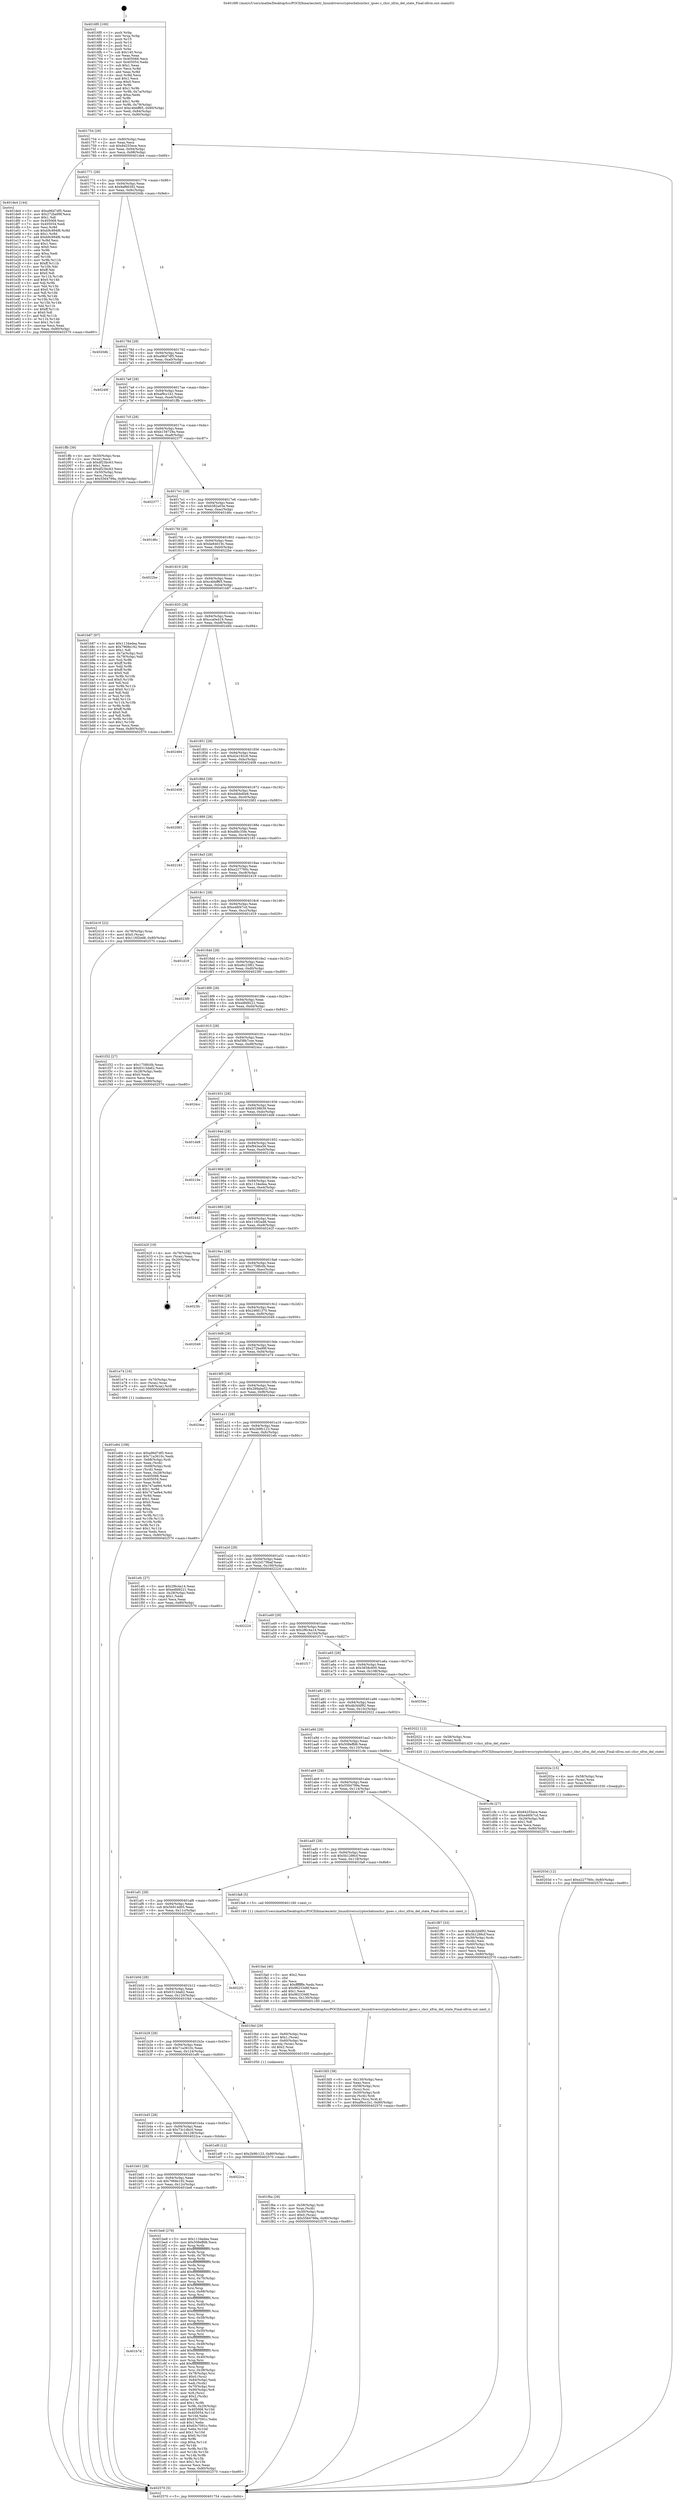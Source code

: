 digraph "0x4016f0" {
  label = "0x4016f0 (/mnt/c/Users/mathe/Desktop/tcc/POCII/binaries/extr_linuxdriverscryptochelsiochcr_ipsec.c_chcr_xfrm_del_state_Final-ollvm.out::main(0))"
  labelloc = "t"
  node[shape=record]

  Entry [label="",width=0.3,height=0.3,shape=circle,fillcolor=black,style=filled]
  "0x401754" [label="{
     0x401754 [29]\l
     | [instrs]\l
     &nbsp;&nbsp;0x401754 \<+3\>: mov -0x80(%rbp),%eax\l
     &nbsp;&nbsp;0x401757 \<+2\>: mov %eax,%ecx\l
     &nbsp;&nbsp;0x401759 \<+6\>: sub $0x84255ece,%ecx\l
     &nbsp;&nbsp;0x40175f \<+6\>: mov %eax,-0x94(%rbp)\l
     &nbsp;&nbsp;0x401765 \<+6\>: mov %ecx,-0x98(%rbp)\l
     &nbsp;&nbsp;0x40176b \<+6\>: je 0000000000401de4 \<main+0x6f4\>\l
  }"]
  "0x401de4" [label="{
     0x401de4 [144]\l
     | [instrs]\l
     &nbsp;&nbsp;0x401de4 \<+5\>: mov $0xa96d7df5,%eax\l
     &nbsp;&nbsp;0x401de9 \<+5\>: mov $0x272ba99f,%ecx\l
     &nbsp;&nbsp;0x401dee \<+2\>: mov $0x1,%dl\l
     &nbsp;&nbsp;0x401df0 \<+7\>: mov 0x405068,%esi\l
     &nbsp;&nbsp;0x401df7 \<+7\>: mov 0x405054,%edi\l
     &nbsp;&nbsp;0x401dfe \<+3\>: mov %esi,%r8d\l
     &nbsp;&nbsp;0x401e01 \<+7\>: sub $0xb9c994f6,%r8d\l
     &nbsp;&nbsp;0x401e08 \<+4\>: sub $0x1,%r8d\l
     &nbsp;&nbsp;0x401e0c \<+7\>: add $0xb9c994f6,%r8d\l
     &nbsp;&nbsp;0x401e13 \<+4\>: imul %r8d,%esi\l
     &nbsp;&nbsp;0x401e17 \<+3\>: and $0x1,%esi\l
     &nbsp;&nbsp;0x401e1a \<+3\>: cmp $0x0,%esi\l
     &nbsp;&nbsp;0x401e1d \<+4\>: sete %r9b\l
     &nbsp;&nbsp;0x401e21 \<+3\>: cmp $0xa,%edi\l
     &nbsp;&nbsp;0x401e24 \<+4\>: setl %r10b\l
     &nbsp;&nbsp;0x401e28 \<+3\>: mov %r9b,%r11b\l
     &nbsp;&nbsp;0x401e2b \<+4\>: xor $0xff,%r11b\l
     &nbsp;&nbsp;0x401e2f \<+3\>: mov %r10b,%bl\l
     &nbsp;&nbsp;0x401e32 \<+3\>: xor $0xff,%bl\l
     &nbsp;&nbsp;0x401e35 \<+3\>: xor $0x0,%dl\l
     &nbsp;&nbsp;0x401e38 \<+3\>: mov %r11b,%r14b\l
     &nbsp;&nbsp;0x401e3b \<+4\>: and $0x0,%r14b\l
     &nbsp;&nbsp;0x401e3f \<+3\>: and %dl,%r9b\l
     &nbsp;&nbsp;0x401e42 \<+3\>: mov %bl,%r15b\l
     &nbsp;&nbsp;0x401e45 \<+4\>: and $0x0,%r15b\l
     &nbsp;&nbsp;0x401e49 \<+3\>: and %dl,%r10b\l
     &nbsp;&nbsp;0x401e4c \<+3\>: or %r9b,%r14b\l
     &nbsp;&nbsp;0x401e4f \<+3\>: or %r10b,%r15b\l
     &nbsp;&nbsp;0x401e52 \<+3\>: xor %r15b,%r14b\l
     &nbsp;&nbsp;0x401e55 \<+3\>: or %bl,%r11b\l
     &nbsp;&nbsp;0x401e58 \<+4\>: xor $0xff,%r11b\l
     &nbsp;&nbsp;0x401e5c \<+3\>: or $0x0,%dl\l
     &nbsp;&nbsp;0x401e5f \<+3\>: and %dl,%r11b\l
     &nbsp;&nbsp;0x401e62 \<+3\>: or %r11b,%r14b\l
     &nbsp;&nbsp;0x401e65 \<+4\>: test $0x1,%r14b\l
     &nbsp;&nbsp;0x401e69 \<+3\>: cmovne %ecx,%eax\l
     &nbsp;&nbsp;0x401e6c \<+3\>: mov %eax,-0x80(%rbp)\l
     &nbsp;&nbsp;0x401e6f \<+5\>: jmp 0000000000402570 \<main+0xe80\>\l
  }"]
  "0x401771" [label="{
     0x401771 [28]\l
     | [instrs]\l
     &nbsp;&nbsp;0x401771 \<+5\>: jmp 0000000000401776 \<main+0x86\>\l
     &nbsp;&nbsp;0x401776 \<+6\>: mov -0x94(%rbp),%eax\l
     &nbsp;&nbsp;0x40177c \<+5\>: sub $0x9af66392,%eax\l
     &nbsp;&nbsp;0x401781 \<+6\>: mov %eax,-0x9c(%rbp)\l
     &nbsp;&nbsp;0x401787 \<+6\>: je 00000000004020db \<main+0x9eb\>\l
  }"]
  Exit [label="",width=0.3,height=0.3,shape=circle,fillcolor=black,style=filled,peripheries=2]
  "0x4020db" [label="{
     0x4020db\l
  }", style=dashed]
  "0x40178d" [label="{
     0x40178d [28]\l
     | [instrs]\l
     &nbsp;&nbsp;0x40178d \<+5\>: jmp 0000000000401792 \<main+0xa2\>\l
     &nbsp;&nbsp;0x401792 \<+6\>: mov -0x94(%rbp),%eax\l
     &nbsp;&nbsp;0x401798 \<+5\>: sub $0xa96d7df5,%eax\l
     &nbsp;&nbsp;0x40179d \<+6\>: mov %eax,-0xa0(%rbp)\l
     &nbsp;&nbsp;0x4017a3 \<+6\>: je 000000000040249f \<main+0xdaf\>\l
  }"]
  "0x40203d" [label="{
     0x40203d [12]\l
     | [instrs]\l
     &nbsp;&nbsp;0x40203d \<+7\>: movl $0xe227760c,-0x80(%rbp)\l
     &nbsp;&nbsp;0x402044 \<+5\>: jmp 0000000000402570 \<main+0xe80\>\l
  }"]
  "0x40249f" [label="{
     0x40249f\l
  }", style=dashed]
  "0x4017a9" [label="{
     0x4017a9 [28]\l
     | [instrs]\l
     &nbsp;&nbsp;0x4017a9 \<+5\>: jmp 00000000004017ae \<main+0xbe\>\l
     &nbsp;&nbsp;0x4017ae \<+6\>: mov -0x94(%rbp),%eax\l
     &nbsp;&nbsp;0x4017b4 \<+5\>: sub $0xaf9cc1b1,%eax\l
     &nbsp;&nbsp;0x4017b9 \<+6\>: mov %eax,-0xa4(%rbp)\l
     &nbsp;&nbsp;0x4017bf \<+6\>: je 0000000000401ffb \<main+0x90b\>\l
  }"]
  "0x40202e" [label="{
     0x40202e [15]\l
     | [instrs]\l
     &nbsp;&nbsp;0x40202e \<+4\>: mov -0x58(%rbp),%rax\l
     &nbsp;&nbsp;0x402032 \<+3\>: mov (%rax),%rax\l
     &nbsp;&nbsp;0x402035 \<+3\>: mov %rax,%rdi\l
     &nbsp;&nbsp;0x402038 \<+5\>: call 0000000000401030 \<free@plt\>\l
     | [calls]\l
     &nbsp;&nbsp;0x401030 \{1\} (unknown)\l
  }"]
  "0x401ffb" [label="{
     0x401ffb [39]\l
     | [instrs]\l
     &nbsp;&nbsp;0x401ffb \<+4\>: mov -0x50(%rbp),%rax\l
     &nbsp;&nbsp;0x401fff \<+2\>: mov (%rax),%ecx\l
     &nbsp;&nbsp;0x402001 \<+6\>: sub $0xdf23bc63,%ecx\l
     &nbsp;&nbsp;0x402007 \<+3\>: add $0x1,%ecx\l
     &nbsp;&nbsp;0x40200a \<+6\>: add $0xdf23bc63,%ecx\l
     &nbsp;&nbsp;0x402010 \<+4\>: mov -0x50(%rbp),%rax\l
     &nbsp;&nbsp;0x402014 \<+2\>: mov %ecx,(%rax)\l
     &nbsp;&nbsp;0x402016 \<+7\>: movl $0x5564799a,-0x80(%rbp)\l
     &nbsp;&nbsp;0x40201d \<+5\>: jmp 0000000000402570 \<main+0xe80\>\l
  }"]
  "0x4017c5" [label="{
     0x4017c5 [28]\l
     | [instrs]\l
     &nbsp;&nbsp;0x4017c5 \<+5\>: jmp 00000000004017ca \<main+0xda\>\l
     &nbsp;&nbsp;0x4017ca \<+6\>: mov -0x94(%rbp),%eax\l
     &nbsp;&nbsp;0x4017d0 \<+5\>: sub $0xb158729a,%eax\l
     &nbsp;&nbsp;0x4017d5 \<+6\>: mov %eax,-0xa8(%rbp)\l
     &nbsp;&nbsp;0x4017db \<+6\>: je 0000000000402377 \<main+0xc87\>\l
  }"]
  "0x401fd5" [label="{
     0x401fd5 [38]\l
     | [instrs]\l
     &nbsp;&nbsp;0x401fd5 \<+6\>: mov -0x130(%rbp),%ecx\l
     &nbsp;&nbsp;0x401fdb \<+3\>: imul %eax,%ecx\l
     &nbsp;&nbsp;0x401fde \<+4\>: mov -0x58(%rbp),%rsi\l
     &nbsp;&nbsp;0x401fe2 \<+3\>: mov (%rsi),%rsi\l
     &nbsp;&nbsp;0x401fe5 \<+4\>: mov -0x50(%rbp),%rdi\l
     &nbsp;&nbsp;0x401fe9 \<+3\>: movslq (%rdi),%rdi\l
     &nbsp;&nbsp;0x401fec \<+3\>: mov %ecx,(%rsi,%rdi,4)\l
     &nbsp;&nbsp;0x401fef \<+7\>: movl $0xaf9cc1b1,-0x80(%rbp)\l
     &nbsp;&nbsp;0x401ff6 \<+5\>: jmp 0000000000402570 \<main+0xe80\>\l
  }"]
  "0x402377" [label="{
     0x402377\l
  }", style=dashed]
  "0x4017e1" [label="{
     0x4017e1 [28]\l
     | [instrs]\l
     &nbsp;&nbsp;0x4017e1 \<+5\>: jmp 00000000004017e6 \<main+0xf6\>\l
     &nbsp;&nbsp;0x4017e6 \<+6\>: mov -0x94(%rbp),%eax\l
     &nbsp;&nbsp;0x4017ec \<+5\>: sub $0xb382a03e,%eax\l
     &nbsp;&nbsp;0x4017f1 \<+6\>: mov %eax,-0xac(%rbp)\l
     &nbsp;&nbsp;0x4017f7 \<+6\>: je 0000000000401d6c \<main+0x67c\>\l
  }"]
  "0x401fad" [label="{
     0x401fad [40]\l
     | [instrs]\l
     &nbsp;&nbsp;0x401fad \<+5\>: mov $0x2,%ecx\l
     &nbsp;&nbsp;0x401fb2 \<+1\>: cltd\l
     &nbsp;&nbsp;0x401fb3 \<+2\>: idiv %ecx\l
     &nbsp;&nbsp;0x401fb5 \<+6\>: imul $0xfffffffe,%edx,%ecx\l
     &nbsp;&nbsp;0x401fbb \<+6\>: sub $0x9623348f,%ecx\l
     &nbsp;&nbsp;0x401fc1 \<+3\>: add $0x1,%ecx\l
     &nbsp;&nbsp;0x401fc4 \<+6\>: add $0x9623348f,%ecx\l
     &nbsp;&nbsp;0x401fca \<+6\>: mov %ecx,-0x130(%rbp)\l
     &nbsp;&nbsp;0x401fd0 \<+5\>: call 0000000000401160 \<next_i\>\l
     | [calls]\l
     &nbsp;&nbsp;0x401160 \{1\} (/mnt/c/Users/mathe/Desktop/tcc/POCII/binaries/extr_linuxdriverscryptochelsiochcr_ipsec.c_chcr_xfrm_del_state_Final-ollvm.out::next_i)\l
  }"]
  "0x401d6c" [label="{
     0x401d6c\l
  }", style=dashed]
  "0x4017fd" [label="{
     0x4017fd [28]\l
     | [instrs]\l
     &nbsp;&nbsp;0x4017fd \<+5\>: jmp 0000000000401802 \<main+0x112\>\l
     &nbsp;&nbsp;0x401802 \<+6\>: mov -0x94(%rbp),%eax\l
     &nbsp;&nbsp;0x401808 \<+5\>: sub $0xbe64019c,%eax\l
     &nbsp;&nbsp;0x40180d \<+6\>: mov %eax,-0xb0(%rbp)\l
     &nbsp;&nbsp;0x401813 \<+6\>: je 00000000004022be \<main+0xbce\>\l
  }"]
  "0x401f6a" [label="{
     0x401f6a [29]\l
     | [instrs]\l
     &nbsp;&nbsp;0x401f6a \<+4\>: mov -0x58(%rbp),%rdi\l
     &nbsp;&nbsp;0x401f6e \<+3\>: mov %rax,(%rdi)\l
     &nbsp;&nbsp;0x401f71 \<+4\>: mov -0x50(%rbp),%rax\l
     &nbsp;&nbsp;0x401f75 \<+6\>: movl $0x0,(%rax)\l
     &nbsp;&nbsp;0x401f7b \<+7\>: movl $0x5564799a,-0x80(%rbp)\l
     &nbsp;&nbsp;0x401f82 \<+5\>: jmp 0000000000402570 \<main+0xe80\>\l
  }"]
  "0x4022be" [label="{
     0x4022be\l
  }", style=dashed]
  "0x401819" [label="{
     0x401819 [28]\l
     | [instrs]\l
     &nbsp;&nbsp;0x401819 \<+5\>: jmp 000000000040181e \<main+0x12e\>\l
     &nbsp;&nbsp;0x40181e \<+6\>: mov -0x94(%rbp),%eax\l
     &nbsp;&nbsp;0x401824 \<+5\>: sub $0xc4bbff65,%eax\l
     &nbsp;&nbsp;0x401829 \<+6\>: mov %eax,-0xb4(%rbp)\l
     &nbsp;&nbsp;0x40182f \<+6\>: je 0000000000401b87 \<main+0x497\>\l
  }"]
  "0x401e84" [label="{
     0x401e84 [108]\l
     | [instrs]\l
     &nbsp;&nbsp;0x401e84 \<+5\>: mov $0xa96d7df5,%ecx\l
     &nbsp;&nbsp;0x401e89 \<+5\>: mov $0x71a3610c,%edx\l
     &nbsp;&nbsp;0x401e8e \<+4\>: mov -0x68(%rbp),%rdi\l
     &nbsp;&nbsp;0x401e92 \<+2\>: mov %eax,(%rdi)\l
     &nbsp;&nbsp;0x401e94 \<+4\>: mov -0x68(%rbp),%rdi\l
     &nbsp;&nbsp;0x401e98 \<+2\>: mov (%rdi),%eax\l
     &nbsp;&nbsp;0x401e9a \<+3\>: mov %eax,-0x28(%rbp)\l
     &nbsp;&nbsp;0x401e9d \<+7\>: mov 0x405068,%eax\l
     &nbsp;&nbsp;0x401ea4 \<+7\>: mov 0x405054,%esi\l
     &nbsp;&nbsp;0x401eab \<+3\>: mov %eax,%r8d\l
     &nbsp;&nbsp;0x401eae \<+7\>: sub $0x747aefe4,%r8d\l
     &nbsp;&nbsp;0x401eb5 \<+4\>: sub $0x1,%r8d\l
     &nbsp;&nbsp;0x401eb9 \<+7\>: add $0x747aefe4,%r8d\l
     &nbsp;&nbsp;0x401ec0 \<+4\>: imul %r8d,%eax\l
     &nbsp;&nbsp;0x401ec4 \<+3\>: and $0x1,%eax\l
     &nbsp;&nbsp;0x401ec7 \<+3\>: cmp $0x0,%eax\l
     &nbsp;&nbsp;0x401eca \<+4\>: sete %r9b\l
     &nbsp;&nbsp;0x401ece \<+3\>: cmp $0xa,%esi\l
     &nbsp;&nbsp;0x401ed1 \<+4\>: setl %r10b\l
     &nbsp;&nbsp;0x401ed5 \<+3\>: mov %r9b,%r11b\l
     &nbsp;&nbsp;0x401ed8 \<+3\>: and %r10b,%r11b\l
     &nbsp;&nbsp;0x401edb \<+3\>: xor %r10b,%r9b\l
     &nbsp;&nbsp;0x401ede \<+3\>: or %r9b,%r11b\l
     &nbsp;&nbsp;0x401ee1 \<+4\>: test $0x1,%r11b\l
     &nbsp;&nbsp;0x401ee5 \<+3\>: cmovne %edx,%ecx\l
     &nbsp;&nbsp;0x401ee8 \<+3\>: mov %ecx,-0x80(%rbp)\l
     &nbsp;&nbsp;0x401eeb \<+5\>: jmp 0000000000402570 \<main+0xe80\>\l
  }"]
  "0x401b87" [label="{
     0x401b87 [97]\l
     | [instrs]\l
     &nbsp;&nbsp;0x401b87 \<+5\>: mov $0x1134edea,%eax\l
     &nbsp;&nbsp;0x401b8c \<+5\>: mov $0x7968e192,%ecx\l
     &nbsp;&nbsp;0x401b91 \<+2\>: mov $0x1,%dl\l
     &nbsp;&nbsp;0x401b93 \<+4\>: mov -0x7a(%rbp),%sil\l
     &nbsp;&nbsp;0x401b97 \<+4\>: mov -0x79(%rbp),%dil\l
     &nbsp;&nbsp;0x401b9b \<+3\>: mov %sil,%r8b\l
     &nbsp;&nbsp;0x401b9e \<+4\>: xor $0xff,%r8b\l
     &nbsp;&nbsp;0x401ba2 \<+3\>: mov %dil,%r9b\l
     &nbsp;&nbsp;0x401ba5 \<+4\>: xor $0xff,%r9b\l
     &nbsp;&nbsp;0x401ba9 \<+3\>: xor $0x0,%dl\l
     &nbsp;&nbsp;0x401bac \<+3\>: mov %r8b,%r10b\l
     &nbsp;&nbsp;0x401baf \<+4\>: and $0x0,%r10b\l
     &nbsp;&nbsp;0x401bb3 \<+3\>: and %dl,%sil\l
     &nbsp;&nbsp;0x401bb6 \<+3\>: mov %r9b,%r11b\l
     &nbsp;&nbsp;0x401bb9 \<+4\>: and $0x0,%r11b\l
     &nbsp;&nbsp;0x401bbd \<+3\>: and %dl,%dil\l
     &nbsp;&nbsp;0x401bc0 \<+3\>: or %sil,%r10b\l
     &nbsp;&nbsp;0x401bc3 \<+3\>: or %dil,%r11b\l
     &nbsp;&nbsp;0x401bc6 \<+3\>: xor %r11b,%r10b\l
     &nbsp;&nbsp;0x401bc9 \<+3\>: or %r9b,%r8b\l
     &nbsp;&nbsp;0x401bcc \<+4\>: xor $0xff,%r8b\l
     &nbsp;&nbsp;0x401bd0 \<+3\>: or $0x0,%dl\l
     &nbsp;&nbsp;0x401bd3 \<+3\>: and %dl,%r8b\l
     &nbsp;&nbsp;0x401bd6 \<+3\>: or %r8b,%r10b\l
     &nbsp;&nbsp;0x401bd9 \<+4\>: test $0x1,%r10b\l
     &nbsp;&nbsp;0x401bdd \<+3\>: cmovne %ecx,%eax\l
     &nbsp;&nbsp;0x401be0 \<+3\>: mov %eax,-0x80(%rbp)\l
     &nbsp;&nbsp;0x401be3 \<+5\>: jmp 0000000000402570 \<main+0xe80\>\l
  }"]
  "0x401835" [label="{
     0x401835 [28]\l
     | [instrs]\l
     &nbsp;&nbsp;0x401835 \<+5\>: jmp 000000000040183a \<main+0x14a\>\l
     &nbsp;&nbsp;0x40183a \<+6\>: mov -0x94(%rbp),%eax\l
     &nbsp;&nbsp;0x401840 \<+5\>: sub $0xcca0e419,%eax\l
     &nbsp;&nbsp;0x401845 \<+6\>: mov %eax,-0xb8(%rbp)\l
     &nbsp;&nbsp;0x40184b \<+6\>: je 0000000000402484 \<main+0xd94\>\l
  }"]
  "0x402570" [label="{
     0x402570 [5]\l
     | [instrs]\l
     &nbsp;&nbsp;0x402570 \<+5\>: jmp 0000000000401754 \<main+0x64\>\l
  }"]
  "0x4016f0" [label="{
     0x4016f0 [100]\l
     | [instrs]\l
     &nbsp;&nbsp;0x4016f0 \<+1\>: push %rbp\l
     &nbsp;&nbsp;0x4016f1 \<+3\>: mov %rsp,%rbp\l
     &nbsp;&nbsp;0x4016f4 \<+2\>: push %r15\l
     &nbsp;&nbsp;0x4016f6 \<+2\>: push %r14\l
     &nbsp;&nbsp;0x4016f8 \<+2\>: push %r12\l
     &nbsp;&nbsp;0x4016fa \<+1\>: push %rbx\l
     &nbsp;&nbsp;0x4016fb \<+7\>: sub $0x140,%rsp\l
     &nbsp;&nbsp;0x401702 \<+2\>: xor %eax,%eax\l
     &nbsp;&nbsp;0x401704 \<+7\>: mov 0x405068,%ecx\l
     &nbsp;&nbsp;0x40170b \<+7\>: mov 0x405054,%edx\l
     &nbsp;&nbsp;0x401712 \<+3\>: sub $0x1,%eax\l
     &nbsp;&nbsp;0x401715 \<+3\>: mov %ecx,%r8d\l
     &nbsp;&nbsp;0x401718 \<+3\>: add %eax,%r8d\l
     &nbsp;&nbsp;0x40171b \<+4\>: imul %r8d,%ecx\l
     &nbsp;&nbsp;0x40171f \<+3\>: and $0x1,%ecx\l
     &nbsp;&nbsp;0x401722 \<+3\>: cmp $0x0,%ecx\l
     &nbsp;&nbsp;0x401725 \<+4\>: sete %r9b\l
     &nbsp;&nbsp;0x401729 \<+4\>: and $0x1,%r9b\l
     &nbsp;&nbsp;0x40172d \<+4\>: mov %r9b,-0x7a(%rbp)\l
     &nbsp;&nbsp;0x401731 \<+3\>: cmp $0xa,%edx\l
     &nbsp;&nbsp;0x401734 \<+4\>: setl %r9b\l
     &nbsp;&nbsp;0x401738 \<+4\>: and $0x1,%r9b\l
     &nbsp;&nbsp;0x40173c \<+4\>: mov %r9b,-0x79(%rbp)\l
     &nbsp;&nbsp;0x401740 \<+7\>: movl $0xc4bbff65,-0x80(%rbp)\l
     &nbsp;&nbsp;0x401747 \<+6\>: mov %edi,-0x84(%rbp)\l
     &nbsp;&nbsp;0x40174d \<+7\>: mov %rsi,-0x90(%rbp)\l
  }"]
  "0x401b7d" [label="{
     0x401b7d\l
  }", style=dashed]
  "0x402484" [label="{
     0x402484\l
  }", style=dashed]
  "0x401851" [label="{
     0x401851 [28]\l
     | [instrs]\l
     &nbsp;&nbsp;0x401851 \<+5\>: jmp 0000000000401856 \<main+0x166\>\l
     &nbsp;&nbsp;0x401856 \<+6\>: mov -0x94(%rbp),%eax\l
     &nbsp;&nbsp;0x40185c \<+5\>: sub $0xd2e192c6,%eax\l
     &nbsp;&nbsp;0x401861 \<+6\>: mov %eax,-0xbc(%rbp)\l
     &nbsp;&nbsp;0x401867 \<+6\>: je 0000000000402408 \<main+0xd18\>\l
  }"]
  "0x401be8" [label="{
     0x401be8 [278]\l
     | [instrs]\l
     &nbsp;&nbsp;0x401be8 \<+5\>: mov $0x1134edea,%eax\l
     &nbsp;&nbsp;0x401bed \<+5\>: mov $0x508effd6,%ecx\l
     &nbsp;&nbsp;0x401bf2 \<+3\>: mov %rsp,%rdx\l
     &nbsp;&nbsp;0x401bf5 \<+4\>: add $0xfffffffffffffff0,%rdx\l
     &nbsp;&nbsp;0x401bf9 \<+3\>: mov %rdx,%rsp\l
     &nbsp;&nbsp;0x401bfc \<+4\>: mov %rdx,-0x78(%rbp)\l
     &nbsp;&nbsp;0x401c00 \<+3\>: mov %rsp,%rdx\l
     &nbsp;&nbsp;0x401c03 \<+4\>: add $0xfffffffffffffff0,%rdx\l
     &nbsp;&nbsp;0x401c07 \<+3\>: mov %rdx,%rsp\l
     &nbsp;&nbsp;0x401c0a \<+3\>: mov %rsp,%rsi\l
     &nbsp;&nbsp;0x401c0d \<+4\>: add $0xfffffffffffffff0,%rsi\l
     &nbsp;&nbsp;0x401c11 \<+3\>: mov %rsi,%rsp\l
     &nbsp;&nbsp;0x401c14 \<+4\>: mov %rsi,-0x70(%rbp)\l
     &nbsp;&nbsp;0x401c18 \<+3\>: mov %rsp,%rsi\l
     &nbsp;&nbsp;0x401c1b \<+4\>: add $0xfffffffffffffff0,%rsi\l
     &nbsp;&nbsp;0x401c1f \<+3\>: mov %rsi,%rsp\l
     &nbsp;&nbsp;0x401c22 \<+4\>: mov %rsi,-0x68(%rbp)\l
     &nbsp;&nbsp;0x401c26 \<+3\>: mov %rsp,%rsi\l
     &nbsp;&nbsp;0x401c29 \<+4\>: add $0xfffffffffffffff0,%rsi\l
     &nbsp;&nbsp;0x401c2d \<+3\>: mov %rsi,%rsp\l
     &nbsp;&nbsp;0x401c30 \<+4\>: mov %rsi,-0x60(%rbp)\l
     &nbsp;&nbsp;0x401c34 \<+3\>: mov %rsp,%rsi\l
     &nbsp;&nbsp;0x401c37 \<+4\>: add $0xfffffffffffffff0,%rsi\l
     &nbsp;&nbsp;0x401c3b \<+3\>: mov %rsi,%rsp\l
     &nbsp;&nbsp;0x401c3e \<+4\>: mov %rsi,-0x58(%rbp)\l
     &nbsp;&nbsp;0x401c42 \<+3\>: mov %rsp,%rsi\l
     &nbsp;&nbsp;0x401c45 \<+4\>: add $0xfffffffffffffff0,%rsi\l
     &nbsp;&nbsp;0x401c49 \<+3\>: mov %rsi,%rsp\l
     &nbsp;&nbsp;0x401c4c \<+4\>: mov %rsi,-0x50(%rbp)\l
     &nbsp;&nbsp;0x401c50 \<+3\>: mov %rsp,%rsi\l
     &nbsp;&nbsp;0x401c53 \<+4\>: add $0xfffffffffffffff0,%rsi\l
     &nbsp;&nbsp;0x401c57 \<+3\>: mov %rsi,%rsp\l
     &nbsp;&nbsp;0x401c5a \<+4\>: mov %rsi,-0x48(%rbp)\l
     &nbsp;&nbsp;0x401c5e \<+3\>: mov %rsp,%rsi\l
     &nbsp;&nbsp;0x401c61 \<+4\>: add $0xfffffffffffffff0,%rsi\l
     &nbsp;&nbsp;0x401c65 \<+3\>: mov %rsi,%rsp\l
     &nbsp;&nbsp;0x401c68 \<+4\>: mov %rsi,-0x40(%rbp)\l
     &nbsp;&nbsp;0x401c6c \<+3\>: mov %rsp,%rsi\l
     &nbsp;&nbsp;0x401c6f \<+4\>: add $0xfffffffffffffff0,%rsi\l
     &nbsp;&nbsp;0x401c73 \<+3\>: mov %rsi,%rsp\l
     &nbsp;&nbsp;0x401c76 \<+4\>: mov %rsi,-0x38(%rbp)\l
     &nbsp;&nbsp;0x401c7a \<+4\>: mov -0x78(%rbp),%rsi\l
     &nbsp;&nbsp;0x401c7e \<+6\>: movl $0x0,(%rsi)\l
     &nbsp;&nbsp;0x401c84 \<+6\>: mov -0x84(%rbp),%edi\l
     &nbsp;&nbsp;0x401c8a \<+2\>: mov %edi,(%rdx)\l
     &nbsp;&nbsp;0x401c8c \<+4\>: mov -0x70(%rbp),%rsi\l
     &nbsp;&nbsp;0x401c90 \<+7\>: mov -0x90(%rbp),%r8\l
     &nbsp;&nbsp;0x401c97 \<+3\>: mov %r8,(%rsi)\l
     &nbsp;&nbsp;0x401c9a \<+3\>: cmpl $0x2,(%rdx)\l
     &nbsp;&nbsp;0x401c9d \<+4\>: setne %r9b\l
     &nbsp;&nbsp;0x401ca1 \<+4\>: and $0x1,%r9b\l
     &nbsp;&nbsp;0x401ca5 \<+4\>: mov %r9b,-0x29(%rbp)\l
     &nbsp;&nbsp;0x401ca9 \<+8\>: mov 0x405068,%r10d\l
     &nbsp;&nbsp;0x401cb1 \<+8\>: mov 0x405054,%r11d\l
     &nbsp;&nbsp;0x401cb9 \<+3\>: mov %r10d,%ebx\l
     &nbsp;&nbsp;0x401cbc \<+6\>: add $0x63c7091c,%ebx\l
     &nbsp;&nbsp;0x401cc2 \<+3\>: sub $0x1,%ebx\l
     &nbsp;&nbsp;0x401cc5 \<+6\>: sub $0x63c7091c,%ebx\l
     &nbsp;&nbsp;0x401ccb \<+4\>: imul %ebx,%r10d\l
     &nbsp;&nbsp;0x401ccf \<+4\>: and $0x1,%r10d\l
     &nbsp;&nbsp;0x401cd3 \<+4\>: cmp $0x0,%r10d\l
     &nbsp;&nbsp;0x401cd7 \<+4\>: sete %r9b\l
     &nbsp;&nbsp;0x401cdb \<+4\>: cmp $0xa,%r11d\l
     &nbsp;&nbsp;0x401cdf \<+4\>: setl %r14b\l
     &nbsp;&nbsp;0x401ce3 \<+3\>: mov %r9b,%r15b\l
     &nbsp;&nbsp;0x401ce6 \<+3\>: and %r14b,%r15b\l
     &nbsp;&nbsp;0x401ce9 \<+3\>: xor %r14b,%r9b\l
     &nbsp;&nbsp;0x401cec \<+3\>: or %r9b,%r15b\l
     &nbsp;&nbsp;0x401cef \<+4\>: test $0x1,%r15b\l
     &nbsp;&nbsp;0x401cf3 \<+3\>: cmovne %ecx,%eax\l
     &nbsp;&nbsp;0x401cf6 \<+3\>: mov %eax,-0x80(%rbp)\l
     &nbsp;&nbsp;0x401cf9 \<+5\>: jmp 0000000000402570 \<main+0xe80\>\l
  }"]
  "0x402408" [label="{
     0x402408\l
  }", style=dashed]
  "0x40186d" [label="{
     0x40186d [28]\l
     | [instrs]\l
     &nbsp;&nbsp;0x40186d \<+5\>: jmp 0000000000401872 \<main+0x182\>\l
     &nbsp;&nbsp;0x401872 \<+6\>: mov -0x94(%rbp),%eax\l
     &nbsp;&nbsp;0x401878 \<+5\>: sub $0xd4bbd0e6,%eax\l
     &nbsp;&nbsp;0x40187d \<+6\>: mov %eax,-0xc0(%rbp)\l
     &nbsp;&nbsp;0x401883 \<+6\>: je 0000000000402083 \<main+0x993\>\l
  }"]
  "0x401b61" [label="{
     0x401b61 [28]\l
     | [instrs]\l
     &nbsp;&nbsp;0x401b61 \<+5\>: jmp 0000000000401b66 \<main+0x476\>\l
     &nbsp;&nbsp;0x401b66 \<+6\>: mov -0x94(%rbp),%eax\l
     &nbsp;&nbsp;0x401b6c \<+5\>: sub $0x7968e192,%eax\l
     &nbsp;&nbsp;0x401b71 \<+6\>: mov %eax,-0x12c(%rbp)\l
     &nbsp;&nbsp;0x401b77 \<+6\>: je 0000000000401be8 \<main+0x4f8\>\l
  }"]
  "0x402083" [label="{
     0x402083\l
  }", style=dashed]
  "0x401889" [label="{
     0x401889 [28]\l
     | [instrs]\l
     &nbsp;&nbsp;0x401889 \<+5\>: jmp 000000000040188e \<main+0x19e\>\l
     &nbsp;&nbsp;0x40188e \<+6\>: mov -0x94(%rbp),%eax\l
     &nbsp;&nbsp;0x401894 \<+5\>: sub $0xdfdc35fe,%eax\l
     &nbsp;&nbsp;0x401899 \<+6\>: mov %eax,-0xc4(%rbp)\l
     &nbsp;&nbsp;0x40189f \<+6\>: je 0000000000402183 \<main+0xa93\>\l
  }"]
  "0x4022ca" [label="{
     0x4022ca\l
  }", style=dashed]
  "0x402183" [label="{
     0x402183\l
  }", style=dashed]
  "0x4018a5" [label="{
     0x4018a5 [28]\l
     | [instrs]\l
     &nbsp;&nbsp;0x4018a5 \<+5\>: jmp 00000000004018aa \<main+0x1ba\>\l
     &nbsp;&nbsp;0x4018aa \<+6\>: mov -0x94(%rbp),%eax\l
     &nbsp;&nbsp;0x4018b0 \<+5\>: sub $0xe227760c,%eax\l
     &nbsp;&nbsp;0x4018b5 \<+6\>: mov %eax,-0xc8(%rbp)\l
     &nbsp;&nbsp;0x4018bb \<+6\>: je 0000000000402419 \<main+0xd29\>\l
  }"]
  "0x401b45" [label="{
     0x401b45 [28]\l
     | [instrs]\l
     &nbsp;&nbsp;0x401b45 \<+5\>: jmp 0000000000401b4a \<main+0x45a\>\l
     &nbsp;&nbsp;0x401b4a \<+6\>: mov -0x94(%rbp),%eax\l
     &nbsp;&nbsp;0x401b50 \<+5\>: sub $0x73c1dbc0,%eax\l
     &nbsp;&nbsp;0x401b55 \<+6\>: mov %eax,-0x128(%rbp)\l
     &nbsp;&nbsp;0x401b5b \<+6\>: je 00000000004022ca \<main+0xbda\>\l
  }"]
  "0x402419" [label="{
     0x402419 [22]\l
     | [instrs]\l
     &nbsp;&nbsp;0x402419 \<+4\>: mov -0x78(%rbp),%rax\l
     &nbsp;&nbsp;0x40241d \<+6\>: movl $0x0,(%rax)\l
     &nbsp;&nbsp;0x402423 \<+7\>: movl $0x116f2ed8,-0x80(%rbp)\l
     &nbsp;&nbsp;0x40242a \<+5\>: jmp 0000000000402570 \<main+0xe80\>\l
  }"]
  "0x4018c1" [label="{
     0x4018c1 [28]\l
     | [instrs]\l
     &nbsp;&nbsp;0x4018c1 \<+5\>: jmp 00000000004018c6 \<main+0x1d6\>\l
     &nbsp;&nbsp;0x4018c6 \<+6\>: mov -0x94(%rbp),%eax\l
     &nbsp;&nbsp;0x4018cc \<+5\>: sub $0xe46f47cd,%eax\l
     &nbsp;&nbsp;0x4018d1 \<+6\>: mov %eax,-0xcc(%rbp)\l
     &nbsp;&nbsp;0x4018d7 \<+6\>: je 0000000000401d19 \<main+0x629\>\l
  }"]
  "0x401ef0" [label="{
     0x401ef0 [12]\l
     | [instrs]\l
     &nbsp;&nbsp;0x401ef0 \<+7\>: movl $0x2b9fc123,-0x80(%rbp)\l
     &nbsp;&nbsp;0x401ef7 \<+5\>: jmp 0000000000402570 \<main+0xe80\>\l
  }"]
  "0x401d19" [label="{
     0x401d19\l
  }", style=dashed]
  "0x4018dd" [label="{
     0x4018dd [28]\l
     | [instrs]\l
     &nbsp;&nbsp;0x4018dd \<+5\>: jmp 00000000004018e2 \<main+0x1f2\>\l
     &nbsp;&nbsp;0x4018e2 \<+6\>: mov -0x94(%rbp),%eax\l
     &nbsp;&nbsp;0x4018e8 \<+5\>: sub $0xe6c23f61,%eax\l
     &nbsp;&nbsp;0x4018ed \<+6\>: mov %eax,-0xd0(%rbp)\l
     &nbsp;&nbsp;0x4018f3 \<+6\>: je 00000000004023f0 \<main+0xd00\>\l
  }"]
  "0x401b29" [label="{
     0x401b29 [28]\l
     | [instrs]\l
     &nbsp;&nbsp;0x401b29 \<+5\>: jmp 0000000000401b2e \<main+0x43e\>\l
     &nbsp;&nbsp;0x401b2e \<+6\>: mov -0x94(%rbp),%eax\l
     &nbsp;&nbsp;0x401b34 \<+5\>: sub $0x71a3610c,%eax\l
     &nbsp;&nbsp;0x401b39 \<+6\>: mov %eax,-0x124(%rbp)\l
     &nbsp;&nbsp;0x401b3f \<+6\>: je 0000000000401ef0 \<main+0x800\>\l
  }"]
  "0x4023f0" [label="{
     0x4023f0\l
  }", style=dashed]
  "0x4018f9" [label="{
     0x4018f9 [28]\l
     | [instrs]\l
     &nbsp;&nbsp;0x4018f9 \<+5\>: jmp 00000000004018fe \<main+0x20e\>\l
     &nbsp;&nbsp;0x4018fe \<+6\>: mov -0x94(%rbp),%eax\l
     &nbsp;&nbsp;0x401904 \<+5\>: sub $0xedfd9221,%eax\l
     &nbsp;&nbsp;0x401909 \<+6\>: mov %eax,-0xd4(%rbp)\l
     &nbsp;&nbsp;0x40190f \<+6\>: je 0000000000401f32 \<main+0x842\>\l
  }"]
  "0x401f4d" [label="{
     0x401f4d [29]\l
     | [instrs]\l
     &nbsp;&nbsp;0x401f4d \<+4\>: mov -0x60(%rbp),%rax\l
     &nbsp;&nbsp;0x401f51 \<+6\>: movl $0x1,(%rax)\l
     &nbsp;&nbsp;0x401f57 \<+4\>: mov -0x60(%rbp),%rax\l
     &nbsp;&nbsp;0x401f5b \<+3\>: movslq (%rax),%rax\l
     &nbsp;&nbsp;0x401f5e \<+4\>: shl $0x2,%rax\l
     &nbsp;&nbsp;0x401f62 \<+3\>: mov %rax,%rdi\l
     &nbsp;&nbsp;0x401f65 \<+5\>: call 0000000000401050 \<malloc@plt\>\l
     | [calls]\l
     &nbsp;&nbsp;0x401050 \{1\} (unknown)\l
  }"]
  "0x401f32" [label="{
     0x401f32 [27]\l
     | [instrs]\l
     &nbsp;&nbsp;0x401f32 \<+5\>: mov $0x1758fc0b,%eax\l
     &nbsp;&nbsp;0x401f37 \<+5\>: mov $0x6313da62,%ecx\l
     &nbsp;&nbsp;0x401f3c \<+3\>: mov -0x28(%rbp),%edx\l
     &nbsp;&nbsp;0x401f3f \<+3\>: cmp $0x0,%edx\l
     &nbsp;&nbsp;0x401f42 \<+3\>: cmove %ecx,%eax\l
     &nbsp;&nbsp;0x401f45 \<+3\>: mov %eax,-0x80(%rbp)\l
     &nbsp;&nbsp;0x401f48 \<+5\>: jmp 0000000000402570 \<main+0xe80\>\l
  }"]
  "0x401915" [label="{
     0x401915 [28]\l
     | [instrs]\l
     &nbsp;&nbsp;0x401915 \<+5\>: jmp 000000000040191a \<main+0x22a\>\l
     &nbsp;&nbsp;0x40191a \<+6\>: mov -0x94(%rbp),%eax\l
     &nbsp;&nbsp;0x401920 \<+5\>: sub $0xf38b7cee,%eax\l
     &nbsp;&nbsp;0x401925 \<+6\>: mov %eax,-0xd8(%rbp)\l
     &nbsp;&nbsp;0x40192b \<+6\>: je 00000000004024cc \<main+0xddc\>\l
  }"]
  "0x401b0d" [label="{
     0x401b0d [28]\l
     | [instrs]\l
     &nbsp;&nbsp;0x401b0d \<+5\>: jmp 0000000000401b12 \<main+0x422\>\l
     &nbsp;&nbsp;0x401b12 \<+6\>: mov -0x94(%rbp),%eax\l
     &nbsp;&nbsp;0x401b18 \<+5\>: sub $0x6313da62,%eax\l
     &nbsp;&nbsp;0x401b1d \<+6\>: mov %eax,-0x120(%rbp)\l
     &nbsp;&nbsp;0x401b23 \<+6\>: je 0000000000401f4d \<main+0x85d\>\l
  }"]
  "0x4024cc" [label="{
     0x4024cc\l
  }", style=dashed]
  "0x401931" [label="{
     0x401931 [28]\l
     | [instrs]\l
     &nbsp;&nbsp;0x401931 \<+5\>: jmp 0000000000401936 \<main+0x246\>\l
     &nbsp;&nbsp;0x401936 \<+6\>: mov -0x94(%rbp),%eax\l
     &nbsp;&nbsp;0x40193c \<+5\>: sub $0xf4538639,%eax\l
     &nbsp;&nbsp;0x401941 \<+6\>: mov %eax,-0xdc(%rbp)\l
     &nbsp;&nbsp;0x401947 \<+6\>: je 0000000000401dd8 \<main+0x6e8\>\l
  }"]
  "0x4022f1" [label="{
     0x4022f1\l
  }", style=dashed]
  "0x401dd8" [label="{
     0x401dd8\l
  }", style=dashed]
  "0x40194d" [label="{
     0x40194d [28]\l
     | [instrs]\l
     &nbsp;&nbsp;0x40194d \<+5\>: jmp 0000000000401952 \<main+0x262\>\l
     &nbsp;&nbsp;0x401952 \<+6\>: mov -0x94(%rbp),%eax\l
     &nbsp;&nbsp;0x401958 \<+5\>: sub $0xf943ea56,%eax\l
     &nbsp;&nbsp;0x40195d \<+6\>: mov %eax,-0xe0(%rbp)\l
     &nbsp;&nbsp;0x401963 \<+6\>: je 000000000040219e \<main+0xaae\>\l
  }"]
  "0x401af1" [label="{
     0x401af1 [28]\l
     | [instrs]\l
     &nbsp;&nbsp;0x401af1 \<+5\>: jmp 0000000000401af6 \<main+0x406\>\l
     &nbsp;&nbsp;0x401af6 \<+6\>: mov -0x94(%rbp),%eax\l
     &nbsp;&nbsp;0x401afc \<+5\>: sub $0x5b914d05,%eax\l
     &nbsp;&nbsp;0x401b01 \<+6\>: mov %eax,-0x11c(%rbp)\l
     &nbsp;&nbsp;0x401b07 \<+6\>: je 00000000004022f1 \<main+0xc01\>\l
  }"]
  "0x40219e" [label="{
     0x40219e\l
  }", style=dashed]
  "0x401969" [label="{
     0x401969 [28]\l
     | [instrs]\l
     &nbsp;&nbsp;0x401969 \<+5\>: jmp 000000000040196e \<main+0x27e\>\l
     &nbsp;&nbsp;0x40196e \<+6\>: mov -0x94(%rbp),%eax\l
     &nbsp;&nbsp;0x401974 \<+5\>: sub $0x1134edea,%eax\l
     &nbsp;&nbsp;0x401979 \<+6\>: mov %eax,-0xe4(%rbp)\l
     &nbsp;&nbsp;0x40197f \<+6\>: je 0000000000402442 \<main+0xd52\>\l
  }"]
  "0x401fa8" [label="{
     0x401fa8 [5]\l
     | [instrs]\l
     &nbsp;&nbsp;0x401fa8 \<+5\>: call 0000000000401160 \<next_i\>\l
     | [calls]\l
     &nbsp;&nbsp;0x401160 \{1\} (/mnt/c/Users/mathe/Desktop/tcc/POCII/binaries/extr_linuxdriverscryptochelsiochcr_ipsec.c_chcr_xfrm_del_state_Final-ollvm.out::next_i)\l
  }"]
  "0x402442" [label="{
     0x402442\l
  }", style=dashed]
  "0x401985" [label="{
     0x401985 [28]\l
     | [instrs]\l
     &nbsp;&nbsp;0x401985 \<+5\>: jmp 000000000040198a \<main+0x29a\>\l
     &nbsp;&nbsp;0x40198a \<+6\>: mov -0x94(%rbp),%eax\l
     &nbsp;&nbsp;0x401990 \<+5\>: sub $0x116f2ed8,%eax\l
     &nbsp;&nbsp;0x401995 \<+6\>: mov %eax,-0xe8(%rbp)\l
     &nbsp;&nbsp;0x40199b \<+6\>: je 000000000040242f \<main+0xd3f\>\l
  }"]
  "0x401ad5" [label="{
     0x401ad5 [28]\l
     | [instrs]\l
     &nbsp;&nbsp;0x401ad5 \<+5\>: jmp 0000000000401ada \<main+0x3ea\>\l
     &nbsp;&nbsp;0x401ada \<+6\>: mov -0x94(%rbp),%eax\l
     &nbsp;&nbsp;0x401ae0 \<+5\>: sub $0x5b1286cf,%eax\l
     &nbsp;&nbsp;0x401ae5 \<+6\>: mov %eax,-0x118(%rbp)\l
     &nbsp;&nbsp;0x401aeb \<+6\>: je 0000000000401fa8 \<main+0x8b8\>\l
  }"]
  "0x40242f" [label="{
     0x40242f [19]\l
     | [instrs]\l
     &nbsp;&nbsp;0x40242f \<+4\>: mov -0x78(%rbp),%rax\l
     &nbsp;&nbsp;0x402433 \<+2\>: mov (%rax),%eax\l
     &nbsp;&nbsp;0x402435 \<+4\>: lea -0x20(%rbp),%rsp\l
     &nbsp;&nbsp;0x402439 \<+1\>: pop %rbx\l
     &nbsp;&nbsp;0x40243a \<+2\>: pop %r12\l
     &nbsp;&nbsp;0x40243c \<+2\>: pop %r14\l
     &nbsp;&nbsp;0x40243e \<+2\>: pop %r15\l
     &nbsp;&nbsp;0x402440 \<+1\>: pop %rbp\l
     &nbsp;&nbsp;0x402441 \<+1\>: ret\l
  }"]
  "0x4019a1" [label="{
     0x4019a1 [28]\l
     | [instrs]\l
     &nbsp;&nbsp;0x4019a1 \<+5\>: jmp 00000000004019a6 \<main+0x2b6\>\l
     &nbsp;&nbsp;0x4019a6 \<+6\>: mov -0x94(%rbp),%eax\l
     &nbsp;&nbsp;0x4019ac \<+5\>: sub $0x1758fc0b,%eax\l
     &nbsp;&nbsp;0x4019b1 \<+6\>: mov %eax,-0xec(%rbp)\l
     &nbsp;&nbsp;0x4019b7 \<+6\>: je 00000000004023fc \<main+0xd0c\>\l
  }"]
  "0x401f87" [label="{
     0x401f87 [33]\l
     | [instrs]\l
     &nbsp;&nbsp;0x401f87 \<+5\>: mov $0x4b3d4f92,%eax\l
     &nbsp;&nbsp;0x401f8c \<+5\>: mov $0x5b1286cf,%ecx\l
     &nbsp;&nbsp;0x401f91 \<+4\>: mov -0x50(%rbp),%rdx\l
     &nbsp;&nbsp;0x401f95 \<+2\>: mov (%rdx),%esi\l
     &nbsp;&nbsp;0x401f97 \<+4\>: mov -0x60(%rbp),%rdx\l
     &nbsp;&nbsp;0x401f9b \<+2\>: cmp (%rdx),%esi\l
     &nbsp;&nbsp;0x401f9d \<+3\>: cmovl %ecx,%eax\l
     &nbsp;&nbsp;0x401fa0 \<+3\>: mov %eax,-0x80(%rbp)\l
     &nbsp;&nbsp;0x401fa3 \<+5\>: jmp 0000000000402570 \<main+0xe80\>\l
  }"]
  "0x4023fc" [label="{
     0x4023fc\l
  }", style=dashed]
  "0x4019bd" [label="{
     0x4019bd [28]\l
     | [instrs]\l
     &nbsp;&nbsp;0x4019bd \<+5\>: jmp 00000000004019c2 \<main+0x2d2\>\l
     &nbsp;&nbsp;0x4019c2 \<+6\>: mov -0x94(%rbp),%eax\l
     &nbsp;&nbsp;0x4019c8 \<+5\>: sub $0x24681370,%eax\l
     &nbsp;&nbsp;0x4019cd \<+6\>: mov %eax,-0xf0(%rbp)\l
     &nbsp;&nbsp;0x4019d3 \<+6\>: je 0000000000402049 \<main+0x959\>\l
  }"]
  "0x401ab9" [label="{
     0x401ab9 [28]\l
     | [instrs]\l
     &nbsp;&nbsp;0x401ab9 \<+5\>: jmp 0000000000401abe \<main+0x3ce\>\l
     &nbsp;&nbsp;0x401abe \<+6\>: mov -0x94(%rbp),%eax\l
     &nbsp;&nbsp;0x401ac4 \<+5\>: sub $0x5564799a,%eax\l
     &nbsp;&nbsp;0x401ac9 \<+6\>: mov %eax,-0x114(%rbp)\l
     &nbsp;&nbsp;0x401acf \<+6\>: je 0000000000401f87 \<main+0x897\>\l
  }"]
  "0x402049" [label="{
     0x402049\l
  }", style=dashed]
  "0x4019d9" [label="{
     0x4019d9 [28]\l
     | [instrs]\l
     &nbsp;&nbsp;0x4019d9 \<+5\>: jmp 00000000004019de \<main+0x2ee\>\l
     &nbsp;&nbsp;0x4019de \<+6\>: mov -0x94(%rbp),%eax\l
     &nbsp;&nbsp;0x4019e4 \<+5\>: sub $0x272ba99f,%eax\l
     &nbsp;&nbsp;0x4019e9 \<+6\>: mov %eax,-0xf4(%rbp)\l
     &nbsp;&nbsp;0x4019ef \<+6\>: je 0000000000401e74 \<main+0x784\>\l
  }"]
  "0x401cfe" [label="{
     0x401cfe [27]\l
     | [instrs]\l
     &nbsp;&nbsp;0x401cfe \<+5\>: mov $0x84255ece,%eax\l
     &nbsp;&nbsp;0x401d03 \<+5\>: mov $0xe46f47cd,%ecx\l
     &nbsp;&nbsp;0x401d08 \<+3\>: mov -0x29(%rbp),%dl\l
     &nbsp;&nbsp;0x401d0b \<+3\>: test $0x1,%dl\l
     &nbsp;&nbsp;0x401d0e \<+3\>: cmovne %ecx,%eax\l
     &nbsp;&nbsp;0x401d11 \<+3\>: mov %eax,-0x80(%rbp)\l
     &nbsp;&nbsp;0x401d14 \<+5\>: jmp 0000000000402570 \<main+0xe80\>\l
  }"]
  "0x401e74" [label="{
     0x401e74 [16]\l
     | [instrs]\l
     &nbsp;&nbsp;0x401e74 \<+4\>: mov -0x70(%rbp),%rax\l
     &nbsp;&nbsp;0x401e78 \<+3\>: mov (%rax),%rax\l
     &nbsp;&nbsp;0x401e7b \<+4\>: mov 0x8(%rax),%rdi\l
     &nbsp;&nbsp;0x401e7f \<+5\>: call 0000000000401060 \<atoi@plt\>\l
     | [calls]\l
     &nbsp;&nbsp;0x401060 \{1\} (unknown)\l
  }"]
  "0x4019f5" [label="{
     0x4019f5 [28]\l
     | [instrs]\l
     &nbsp;&nbsp;0x4019f5 \<+5\>: jmp 00000000004019fa \<main+0x30a\>\l
     &nbsp;&nbsp;0x4019fa \<+6\>: mov -0x94(%rbp),%eax\l
     &nbsp;&nbsp;0x401a00 \<+5\>: sub $0x289abe52,%eax\l
     &nbsp;&nbsp;0x401a05 \<+6\>: mov %eax,-0xf8(%rbp)\l
     &nbsp;&nbsp;0x401a0b \<+6\>: je 00000000004024ee \<main+0xdfe\>\l
  }"]
  "0x401a9d" [label="{
     0x401a9d [28]\l
     | [instrs]\l
     &nbsp;&nbsp;0x401a9d \<+5\>: jmp 0000000000401aa2 \<main+0x3b2\>\l
     &nbsp;&nbsp;0x401aa2 \<+6\>: mov -0x94(%rbp),%eax\l
     &nbsp;&nbsp;0x401aa8 \<+5\>: sub $0x508effd6,%eax\l
     &nbsp;&nbsp;0x401aad \<+6\>: mov %eax,-0x110(%rbp)\l
     &nbsp;&nbsp;0x401ab3 \<+6\>: je 0000000000401cfe \<main+0x60e\>\l
  }"]
  "0x4024ee" [label="{
     0x4024ee\l
  }", style=dashed]
  "0x401a11" [label="{
     0x401a11 [28]\l
     | [instrs]\l
     &nbsp;&nbsp;0x401a11 \<+5\>: jmp 0000000000401a16 \<main+0x326\>\l
     &nbsp;&nbsp;0x401a16 \<+6\>: mov -0x94(%rbp),%eax\l
     &nbsp;&nbsp;0x401a1c \<+5\>: sub $0x2b9fc123,%eax\l
     &nbsp;&nbsp;0x401a21 \<+6\>: mov %eax,-0xfc(%rbp)\l
     &nbsp;&nbsp;0x401a27 \<+6\>: je 0000000000401efc \<main+0x80c\>\l
  }"]
  "0x402022" [label="{
     0x402022 [12]\l
     | [instrs]\l
     &nbsp;&nbsp;0x402022 \<+4\>: mov -0x58(%rbp),%rax\l
     &nbsp;&nbsp;0x402026 \<+3\>: mov (%rax),%rdi\l
     &nbsp;&nbsp;0x402029 \<+5\>: call 0000000000401420 \<chcr_xfrm_del_state\>\l
     | [calls]\l
     &nbsp;&nbsp;0x401420 \{1\} (/mnt/c/Users/mathe/Desktop/tcc/POCII/binaries/extr_linuxdriverscryptochelsiochcr_ipsec.c_chcr_xfrm_del_state_Final-ollvm.out::chcr_xfrm_del_state)\l
  }"]
  "0x401efc" [label="{
     0x401efc [27]\l
     | [instrs]\l
     &nbsp;&nbsp;0x401efc \<+5\>: mov $0x2f6c4a14,%eax\l
     &nbsp;&nbsp;0x401f01 \<+5\>: mov $0xedfd9221,%ecx\l
     &nbsp;&nbsp;0x401f06 \<+3\>: mov -0x28(%rbp),%edx\l
     &nbsp;&nbsp;0x401f09 \<+3\>: cmp $0x1,%edx\l
     &nbsp;&nbsp;0x401f0c \<+3\>: cmovl %ecx,%eax\l
     &nbsp;&nbsp;0x401f0f \<+3\>: mov %eax,-0x80(%rbp)\l
     &nbsp;&nbsp;0x401f12 \<+5\>: jmp 0000000000402570 \<main+0xe80\>\l
  }"]
  "0x401a2d" [label="{
     0x401a2d [28]\l
     | [instrs]\l
     &nbsp;&nbsp;0x401a2d \<+5\>: jmp 0000000000401a32 \<main+0x342\>\l
     &nbsp;&nbsp;0x401a32 \<+6\>: mov -0x94(%rbp),%eax\l
     &nbsp;&nbsp;0x401a38 \<+5\>: sub $0x2d179baf,%eax\l
     &nbsp;&nbsp;0x401a3d \<+6\>: mov %eax,-0x100(%rbp)\l
     &nbsp;&nbsp;0x401a43 \<+6\>: je 0000000000402224 \<main+0xb34\>\l
  }"]
  "0x401a81" [label="{
     0x401a81 [28]\l
     | [instrs]\l
     &nbsp;&nbsp;0x401a81 \<+5\>: jmp 0000000000401a86 \<main+0x396\>\l
     &nbsp;&nbsp;0x401a86 \<+6\>: mov -0x94(%rbp),%eax\l
     &nbsp;&nbsp;0x401a8c \<+5\>: sub $0x4b3d4f92,%eax\l
     &nbsp;&nbsp;0x401a91 \<+6\>: mov %eax,-0x10c(%rbp)\l
     &nbsp;&nbsp;0x401a97 \<+6\>: je 0000000000402022 \<main+0x932\>\l
  }"]
  "0x402224" [label="{
     0x402224\l
  }", style=dashed]
  "0x401a49" [label="{
     0x401a49 [28]\l
     | [instrs]\l
     &nbsp;&nbsp;0x401a49 \<+5\>: jmp 0000000000401a4e \<main+0x35e\>\l
     &nbsp;&nbsp;0x401a4e \<+6\>: mov -0x94(%rbp),%eax\l
     &nbsp;&nbsp;0x401a54 \<+5\>: sub $0x2f6c4a14,%eax\l
     &nbsp;&nbsp;0x401a59 \<+6\>: mov %eax,-0x104(%rbp)\l
     &nbsp;&nbsp;0x401a5f \<+6\>: je 0000000000401f17 \<main+0x827\>\l
  }"]
  "0x40254e" [label="{
     0x40254e\l
  }", style=dashed]
  "0x401f17" [label="{
     0x401f17\l
  }", style=dashed]
  "0x401a65" [label="{
     0x401a65 [28]\l
     | [instrs]\l
     &nbsp;&nbsp;0x401a65 \<+5\>: jmp 0000000000401a6a \<main+0x37a\>\l
     &nbsp;&nbsp;0x401a6a \<+6\>: mov -0x94(%rbp),%eax\l
     &nbsp;&nbsp;0x401a70 \<+5\>: sub $0x3658c600,%eax\l
     &nbsp;&nbsp;0x401a75 \<+6\>: mov %eax,-0x108(%rbp)\l
     &nbsp;&nbsp;0x401a7b \<+6\>: je 000000000040254e \<main+0xe5e\>\l
  }"]
  Entry -> "0x4016f0" [label=" 1"]
  "0x401754" -> "0x401de4" [label=" 1"]
  "0x401754" -> "0x401771" [label=" 15"]
  "0x40242f" -> Exit [label=" 1"]
  "0x401771" -> "0x4020db" [label=" 0"]
  "0x401771" -> "0x40178d" [label=" 15"]
  "0x402419" -> "0x402570" [label=" 1"]
  "0x40178d" -> "0x40249f" [label=" 0"]
  "0x40178d" -> "0x4017a9" [label=" 15"]
  "0x40203d" -> "0x402570" [label=" 1"]
  "0x4017a9" -> "0x401ffb" [label=" 1"]
  "0x4017a9" -> "0x4017c5" [label=" 14"]
  "0x40202e" -> "0x40203d" [label=" 1"]
  "0x4017c5" -> "0x402377" [label=" 0"]
  "0x4017c5" -> "0x4017e1" [label=" 14"]
  "0x402022" -> "0x40202e" [label=" 1"]
  "0x4017e1" -> "0x401d6c" [label=" 0"]
  "0x4017e1" -> "0x4017fd" [label=" 14"]
  "0x401ffb" -> "0x402570" [label=" 1"]
  "0x4017fd" -> "0x4022be" [label=" 0"]
  "0x4017fd" -> "0x401819" [label=" 14"]
  "0x401fd5" -> "0x402570" [label=" 1"]
  "0x401819" -> "0x401b87" [label=" 1"]
  "0x401819" -> "0x401835" [label=" 13"]
  "0x401b87" -> "0x402570" [label=" 1"]
  "0x4016f0" -> "0x401754" [label=" 1"]
  "0x402570" -> "0x401754" [label=" 15"]
  "0x401fad" -> "0x401fd5" [label=" 1"]
  "0x401835" -> "0x402484" [label=" 0"]
  "0x401835" -> "0x401851" [label=" 13"]
  "0x401f87" -> "0x402570" [label=" 2"]
  "0x401851" -> "0x402408" [label=" 0"]
  "0x401851" -> "0x40186d" [label=" 13"]
  "0x401f6a" -> "0x402570" [label=" 1"]
  "0x40186d" -> "0x402083" [label=" 0"]
  "0x40186d" -> "0x401889" [label=" 13"]
  "0x401f32" -> "0x402570" [label=" 1"]
  "0x401889" -> "0x402183" [label=" 0"]
  "0x401889" -> "0x4018a5" [label=" 13"]
  "0x401efc" -> "0x402570" [label=" 1"]
  "0x4018a5" -> "0x402419" [label=" 1"]
  "0x4018a5" -> "0x4018c1" [label=" 12"]
  "0x401e84" -> "0x402570" [label=" 1"]
  "0x4018c1" -> "0x401d19" [label=" 0"]
  "0x4018c1" -> "0x4018dd" [label=" 12"]
  "0x401e74" -> "0x401e84" [label=" 1"]
  "0x4018dd" -> "0x4023f0" [label=" 0"]
  "0x4018dd" -> "0x4018f9" [label=" 12"]
  "0x401cfe" -> "0x402570" [label=" 1"]
  "0x4018f9" -> "0x401f32" [label=" 1"]
  "0x4018f9" -> "0x401915" [label=" 11"]
  "0x401be8" -> "0x402570" [label=" 1"]
  "0x401915" -> "0x4024cc" [label=" 0"]
  "0x401915" -> "0x401931" [label=" 11"]
  "0x401b61" -> "0x401b7d" [label=" 0"]
  "0x401931" -> "0x401dd8" [label=" 0"]
  "0x401931" -> "0x40194d" [label=" 11"]
  "0x401b61" -> "0x401be8" [label=" 1"]
  "0x40194d" -> "0x40219e" [label=" 0"]
  "0x40194d" -> "0x401969" [label=" 11"]
  "0x401b45" -> "0x401b61" [label=" 1"]
  "0x401969" -> "0x402442" [label=" 0"]
  "0x401969" -> "0x401985" [label=" 11"]
  "0x401b45" -> "0x4022ca" [label=" 0"]
  "0x401985" -> "0x40242f" [label=" 1"]
  "0x401985" -> "0x4019a1" [label=" 10"]
  "0x401b29" -> "0x401b45" [label=" 1"]
  "0x4019a1" -> "0x4023fc" [label=" 0"]
  "0x4019a1" -> "0x4019bd" [label=" 10"]
  "0x401b29" -> "0x401ef0" [label=" 1"]
  "0x4019bd" -> "0x402049" [label=" 0"]
  "0x4019bd" -> "0x4019d9" [label=" 10"]
  "0x401b0d" -> "0x401b29" [label=" 2"]
  "0x4019d9" -> "0x401e74" [label=" 1"]
  "0x4019d9" -> "0x4019f5" [label=" 9"]
  "0x401b0d" -> "0x401f4d" [label=" 1"]
  "0x4019f5" -> "0x4024ee" [label=" 0"]
  "0x4019f5" -> "0x401a11" [label=" 9"]
  "0x401af1" -> "0x401b0d" [label=" 3"]
  "0x401a11" -> "0x401efc" [label=" 1"]
  "0x401a11" -> "0x401a2d" [label=" 8"]
  "0x401af1" -> "0x4022f1" [label=" 0"]
  "0x401a2d" -> "0x402224" [label=" 0"]
  "0x401a2d" -> "0x401a49" [label=" 8"]
  "0x401ad5" -> "0x401af1" [label=" 3"]
  "0x401a49" -> "0x401f17" [label=" 0"]
  "0x401a49" -> "0x401a65" [label=" 8"]
  "0x401ad5" -> "0x401fa8" [label=" 1"]
  "0x401a65" -> "0x40254e" [label=" 0"]
  "0x401a65" -> "0x401a81" [label=" 8"]
  "0x401f4d" -> "0x401f6a" [label=" 1"]
  "0x401a81" -> "0x402022" [label=" 1"]
  "0x401a81" -> "0x401a9d" [label=" 7"]
  "0x401fa8" -> "0x401fad" [label=" 1"]
  "0x401a9d" -> "0x401cfe" [label=" 1"]
  "0x401a9d" -> "0x401ab9" [label=" 6"]
  "0x401de4" -> "0x402570" [label=" 1"]
  "0x401ab9" -> "0x401f87" [label=" 2"]
  "0x401ab9" -> "0x401ad5" [label=" 4"]
  "0x401ef0" -> "0x402570" [label=" 1"]
}
